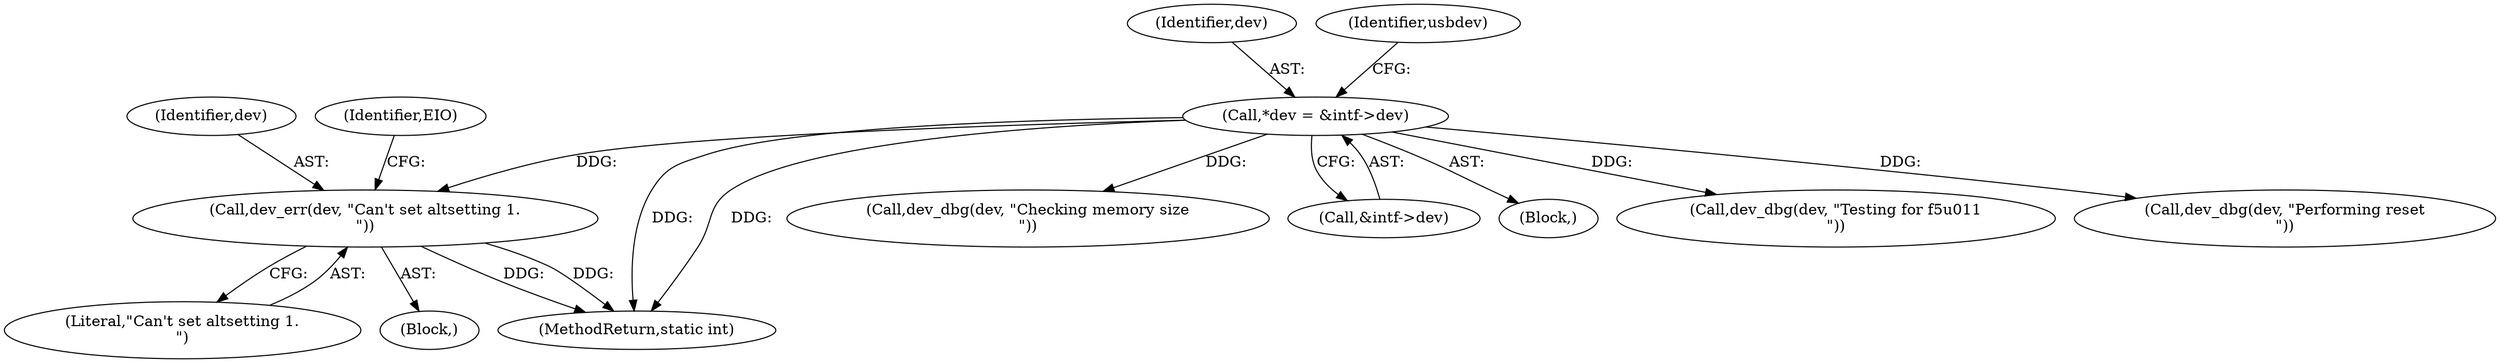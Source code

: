 digraph "0_linux_2d6a0e9de03ee658a9adc3bfb2f0ca55dff1e478@pointer" {
"1000134" [label="(Call,dev_err(dev, \"Can't set altsetting 1.\n\"))"];
"1000106" [label="(Call,*dev = &intf->dev)"];
"1000134" [label="(Call,dev_err(dev, \"Can't set altsetting 1.\n\"))"];
"1000136" [label="(Literal,\"Can't set altsetting 1.\n\")"];
"1000391" [label="(Call,dev_dbg(dev, \"Checking memory size\n\"))"];
"1000108" [label="(Call,&intf->dev)"];
"1000104" [label="(Block,)"];
"1000135" [label="(Identifier,dev)"];
"1000303" [label="(Call,dev_dbg(dev, \"Testing for f5u011\n\"))"];
"1000139" [label="(Identifier,EIO)"];
"1000578" [label="(Call,dev_dbg(dev, \"Performing reset\n\"))"];
"1000106" [label="(Call,*dev = &intf->dev)"];
"1000107" [label="(Identifier,dev)"];
"1000133" [label="(Block,)"];
"1000114" [label="(Identifier,usbdev)"];
"1000660" [label="(MethodReturn,static int)"];
"1000134" -> "1000133"  [label="AST: "];
"1000134" -> "1000136"  [label="CFG: "];
"1000135" -> "1000134"  [label="AST: "];
"1000136" -> "1000134"  [label="AST: "];
"1000139" -> "1000134"  [label="CFG: "];
"1000134" -> "1000660"  [label="DDG: "];
"1000134" -> "1000660"  [label="DDG: "];
"1000106" -> "1000134"  [label="DDG: "];
"1000106" -> "1000104"  [label="AST: "];
"1000106" -> "1000108"  [label="CFG: "];
"1000107" -> "1000106"  [label="AST: "];
"1000108" -> "1000106"  [label="AST: "];
"1000114" -> "1000106"  [label="CFG: "];
"1000106" -> "1000660"  [label="DDG: "];
"1000106" -> "1000660"  [label="DDG: "];
"1000106" -> "1000303"  [label="DDG: "];
"1000106" -> "1000391"  [label="DDG: "];
"1000106" -> "1000578"  [label="DDG: "];
}
